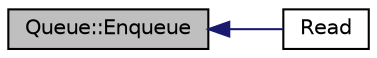 digraph "Queue::Enqueue"
{
  edge [fontname="Helvetica",fontsize="10",labelfontname="Helvetica",labelfontsize="10"];
  node [fontname="Helvetica",fontsize="10",shape=record];
  rankdir="LR";
  Node1 [label="Queue::Enqueue",height=0.2,width=0.4,color="black", fillcolor="grey75", style="filled" fontcolor="black"];
  Node1 -> Node2 [dir="back",color="midnightblue",fontsize="10",style="solid",fontname="Helvetica"];
  Node2 [label="Read",height=0.2,width=0.4,color="black", fillcolor="white", style="filled",URL="$plik_8hpp.html#ac3bcb770ee00a4905d76cbe15e098718"];
}
